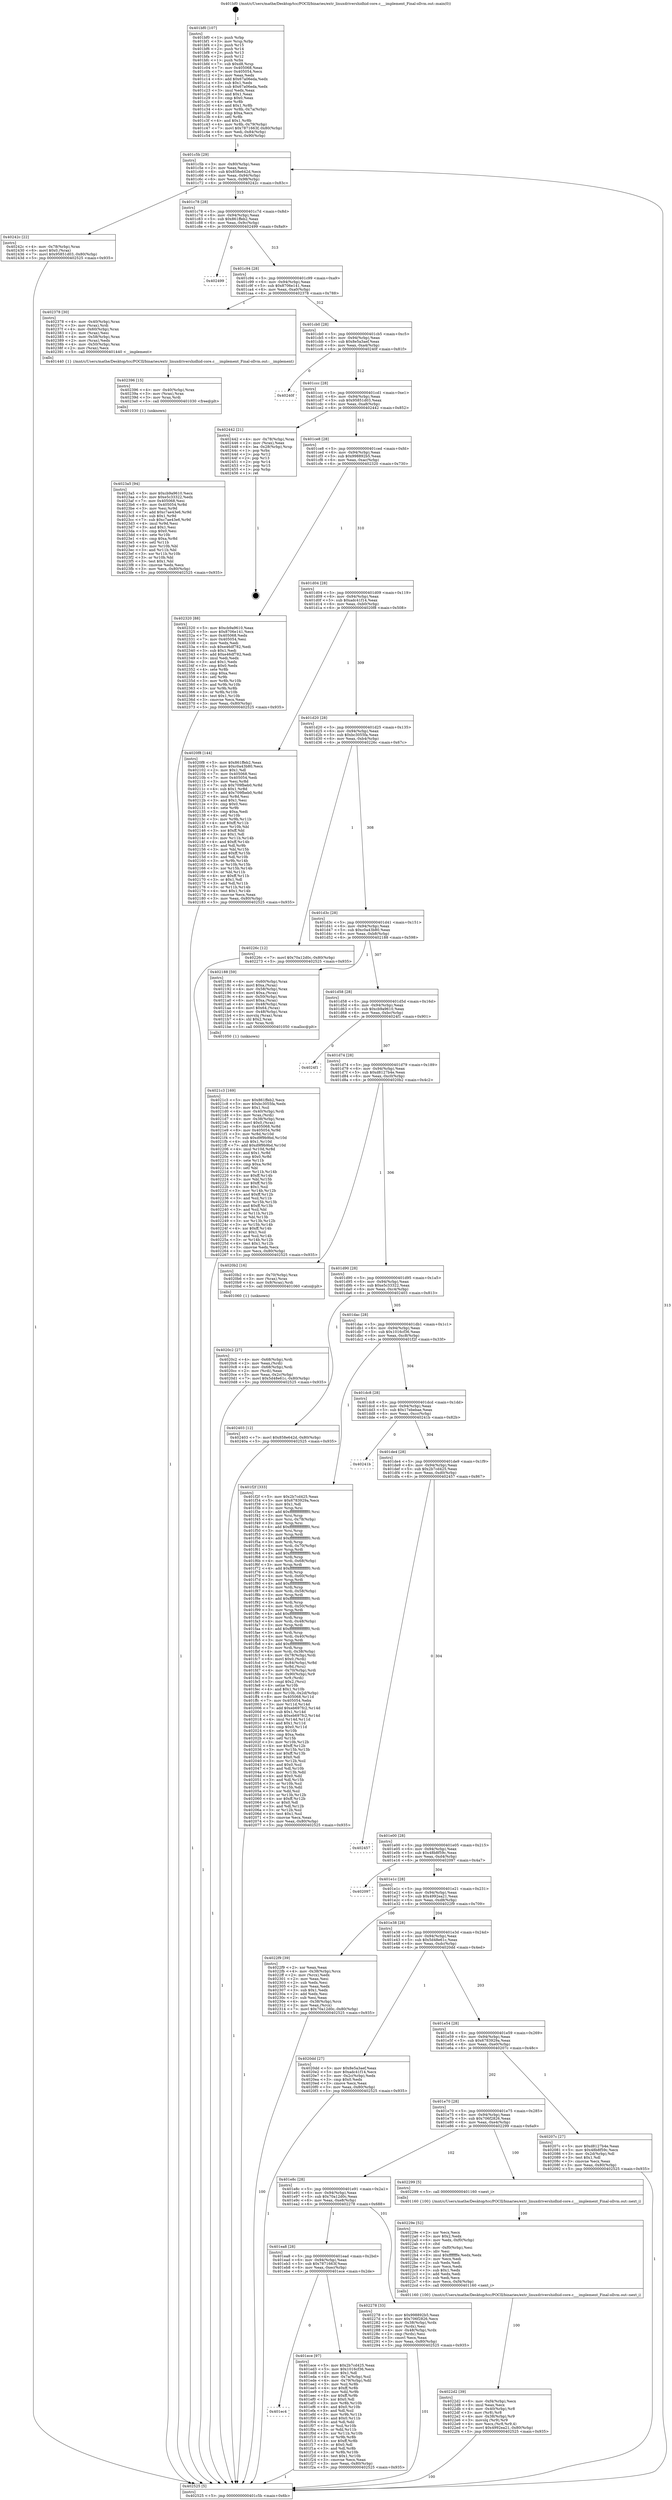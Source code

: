 digraph "0x401bf0" {
  label = "0x401bf0 (/mnt/c/Users/mathe/Desktop/tcc/POCII/binaries/extr_linuxdrivershidhid-core.c___implement_Final-ollvm.out::main(0))"
  labelloc = "t"
  node[shape=record]

  Entry [label="",width=0.3,height=0.3,shape=circle,fillcolor=black,style=filled]
  "0x401c5b" [label="{
     0x401c5b [29]\l
     | [instrs]\l
     &nbsp;&nbsp;0x401c5b \<+3\>: mov -0x80(%rbp),%eax\l
     &nbsp;&nbsp;0x401c5e \<+2\>: mov %eax,%ecx\l
     &nbsp;&nbsp;0x401c60 \<+6\>: sub $0x858e642d,%ecx\l
     &nbsp;&nbsp;0x401c66 \<+6\>: mov %eax,-0x94(%rbp)\l
     &nbsp;&nbsp;0x401c6c \<+6\>: mov %ecx,-0x98(%rbp)\l
     &nbsp;&nbsp;0x401c72 \<+6\>: je 000000000040242c \<main+0x83c\>\l
  }"]
  "0x40242c" [label="{
     0x40242c [22]\l
     | [instrs]\l
     &nbsp;&nbsp;0x40242c \<+4\>: mov -0x78(%rbp),%rax\l
     &nbsp;&nbsp;0x402430 \<+6\>: movl $0x0,(%rax)\l
     &nbsp;&nbsp;0x402436 \<+7\>: movl $0x95851d03,-0x80(%rbp)\l
     &nbsp;&nbsp;0x40243d \<+5\>: jmp 0000000000402525 \<main+0x935\>\l
  }"]
  "0x401c78" [label="{
     0x401c78 [28]\l
     | [instrs]\l
     &nbsp;&nbsp;0x401c78 \<+5\>: jmp 0000000000401c7d \<main+0x8d\>\l
     &nbsp;&nbsp;0x401c7d \<+6\>: mov -0x94(%rbp),%eax\l
     &nbsp;&nbsp;0x401c83 \<+5\>: sub $0x861ffeb2,%eax\l
     &nbsp;&nbsp;0x401c88 \<+6\>: mov %eax,-0x9c(%rbp)\l
     &nbsp;&nbsp;0x401c8e \<+6\>: je 0000000000402499 \<main+0x8a9\>\l
  }"]
  Exit [label="",width=0.3,height=0.3,shape=circle,fillcolor=black,style=filled,peripheries=2]
  "0x402499" [label="{
     0x402499\l
  }", style=dashed]
  "0x401c94" [label="{
     0x401c94 [28]\l
     | [instrs]\l
     &nbsp;&nbsp;0x401c94 \<+5\>: jmp 0000000000401c99 \<main+0xa9\>\l
     &nbsp;&nbsp;0x401c99 \<+6\>: mov -0x94(%rbp),%eax\l
     &nbsp;&nbsp;0x401c9f \<+5\>: sub $0x8706e141,%eax\l
     &nbsp;&nbsp;0x401ca4 \<+6\>: mov %eax,-0xa0(%rbp)\l
     &nbsp;&nbsp;0x401caa \<+6\>: je 0000000000402378 \<main+0x788\>\l
  }"]
  "0x4023a5" [label="{
     0x4023a5 [94]\l
     | [instrs]\l
     &nbsp;&nbsp;0x4023a5 \<+5\>: mov $0xcb9a9610,%ecx\l
     &nbsp;&nbsp;0x4023aa \<+5\>: mov $0xe5c33322,%edx\l
     &nbsp;&nbsp;0x4023af \<+7\>: mov 0x405068,%esi\l
     &nbsp;&nbsp;0x4023b6 \<+8\>: mov 0x405054,%r8d\l
     &nbsp;&nbsp;0x4023be \<+3\>: mov %esi,%r9d\l
     &nbsp;&nbsp;0x4023c1 \<+7\>: add $0xc7ae43e6,%r9d\l
     &nbsp;&nbsp;0x4023c8 \<+4\>: sub $0x1,%r9d\l
     &nbsp;&nbsp;0x4023cc \<+7\>: sub $0xc7ae43e6,%r9d\l
     &nbsp;&nbsp;0x4023d3 \<+4\>: imul %r9d,%esi\l
     &nbsp;&nbsp;0x4023d7 \<+3\>: and $0x1,%esi\l
     &nbsp;&nbsp;0x4023da \<+3\>: cmp $0x0,%esi\l
     &nbsp;&nbsp;0x4023dd \<+4\>: sete %r10b\l
     &nbsp;&nbsp;0x4023e1 \<+4\>: cmp $0xa,%r8d\l
     &nbsp;&nbsp;0x4023e5 \<+4\>: setl %r11b\l
     &nbsp;&nbsp;0x4023e9 \<+3\>: mov %r10b,%bl\l
     &nbsp;&nbsp;0x4023ec \<+3\>: and %r11b,%bl\l
     &nbsp;&nbsp;0x4023ef \<+3\>: xor %r11b,%r10b\l
     &nbsp;&nbsp;0x4023f2 \<+3\>: or %r10b,%bl\l
     &nbsp;&nbsp;0x4023f5 \<+3\>: test $0x1,%bl\l
     &nbsp;&nbsp;0x4023f8 \<+3\>: cmovne %edx,%ecx\l
     &nbsp;&nbsp;0x4023fb \<+3\>: mov %ecx,-0x80(%rbp)\l
     &nbsp;&nbsp;0x4023fe \<+5\>: jmp 0000000000402525 \<main+0x935\>\l
  }"]
  "0x402378" [label="{
     0x402378 [30]\l
     | [instrs]\l
     &nbsp;&nbsp;0x402378 \<+4\>: mov -0x40(%rbp),%rax\l
     &nbsp;&nbsp;0x40237c \<+3\>: mov (%rax),%rdi\l
     &nbsp;&nbsp;0x40237f \<+4\>: mov -0x60(%rbp),%rax\l
     &nbsp;&nbsp;0x402383 \<+2\>: mov (%rax),%esi\l
     &nbsp;&nbsp;0x402385 \<+4\>: mov -0x58(%rbp),%rax\l
     &nbsp;&nbsp;0x402389 \<+2\>: mov (%rax),%edx\l
     &nbsp;&nbsp;0x40238b \<+4\>: mov -0x50(%rbp),%rax\l
     &nbsp;&nbsp;0x40238f \<+2\>: mov (%rax),%ecx\l
     &nbsp;&nbsp;0x402391 \<+5\>: call 0000000000401440 \<__implement\>\l
     | [calls]\l
     &nbsp;&nbsp;0x401440 \{1\} (/mnt/c/Users/mathe/Desktop/tcc/POCII/binaries/extr_linuxdrivershidhid-core.c___implement_Final-ollvm.out::__implement)\l
  }"]
  "0x401cb0" [label="{
     0x401cb0 [28]\l
     | [instrs]\l
     &nbsp;&nbsp;0x401cb0 \<+5\>: jmp 0000000000401cb5 \<main+0xc5\>\l
     &nbsp;&nbsp;0x401cb5 \<+6\>: mov -0x94(%rbp),%eax\l
     &nbsp;&nbsp;0x401cbb \<+5\>: sub $0x8e5a3aef,%eax\l
     &nbsp;&nbsp;0x401cc0 \<+6\>: mov %eax,-0xa4(%rbp)\l
     &nbsp;&nbsp;0x401cc6 \<+6\>: je 000000000040240f \<main+0x81f\>\l
  }"]
  "0x402396" [label="{
     0x402396 [15]\l
     | [instrs]\l
     &nbsp;&nbsp;0x402396 \<+4\>: mov -0x40(%rbp),%rax\l
     &nbsp;&nbsp;0x40239a \<+3\>: mov (%rax),%rax\l
     &nbsp;&nbsp;0x40239d \<+3\>: mov %rax,%rdi\l
     &nbsp;&nbsp;0x4023a0 \<+5\>: call 0000000000401030 \<free@plt\>\l
     | [calls]\l
     &nbsp;&nbsp;0x401030 \{1\} (unknown)\l
  }"]
  "0x40240f" [label="{
     0x40240f\l
  }", style=dashed]
  "0x401ccc" [label="{
     0x401ccc [28]\l
     | [instrs]\l
     &nbsp;&nbsp;0x401ccc \<+5\>: jmp 0000000000401cd1 \<main+0xe1\>\l
     &nbsp;&nbsp;0x401cd1 \<+6\>: mov -0x94(%rbp),%eax\l
     &nbsp;&nbsp;0x401cd7 \<+5\>: sub $0x95851d03,%eax\l
     &nbsp;&nbsp;0x401cdc \<+6\>: mov %eax,-0xa8(%rbp)\l
     &nbsp;&nbsp;0x401ce2 \<+6\>: je 0000000000402442 \<main+0x852\>\l
  }"]
  "0x4022d2" [label="{
     0x4022d2 [39]\l
     | [instrs]\l
     &nbsp;&nbsp;0x4022d2 \<+6\>: mov -0xf4(%rbp),%ecx\l
     &nbsp;&nbsp;0x4022d8 \<+3\>: imul %eax,%ecx\l
     &nbsp;&nbsp;0x4022db \<+4\>: mov -0x40(%rbp),%r8\l
     &nbsp;&nbsp;0x4022df \<+3\>: mov (%r8),%r8\l
     &nbsp;&nbsp;0x4022e2 \<+4\>: mov -0x38(%rbp),%r9\l
     &nbsp;&nbsp;0x4022e6 \<+3\>: movslq (%r9),%r9\l
     &nbsp;&nbsp;0x4022e9 \<+4\>: mov %ecx,(%r8,%r9,4)\l
     &nbsp;&nbsp;0x4022ed \<+7\>: movl $0x4992ea21,-0x80(%rbp)\l
     &nbsp;&nbsp;0x4022f4 \<+5\>: jmp 0000000000402525 \<main+0x935\>\l
  }"]
  "0x402442" [label="{
     0x402442 [21]\l
     | [instrs]\l
     &nbsp;&nbsp;0x402442 \<+4\>: mov -0x78(%rbp),%rax\l
     &nbsp;&nbsp;0x402446 \<+2\>: mov (%rax),%eax\l
     &nbsp;&nbsp;0x402448 \<+4\>: lea -0x28(%rbp),%rsp\l
     &nbsp;&nbsp;0x40244c \<+1\>: pop %rbx\l
     &nbsp;&nbsp;0x40244d \<+2\>: pop %r12\l
     &nbsp;&nbsp;0x40244f \<+2\>: pop %r13\l
     &nbsp;&nbsp;0x402451 \<+2\>: pop %r14\l
     &nbsp;&nbsp;0x402453 \<+2\>: pop %r15\l
     &nbsp;&nbsp;0x402455 \<+1\>: pop %rbp\l
     &nbsp;&nbsp;0x402456 \<+1\>: ret\l
  }"]
  "0x401ce8" [label="{
     0x401ce8 [28]\l
     | [instrs]\l
     &nbsp;&nbsp;0x401ce8 \<+5\>: jmp 0000000000401ced \<main+0xfd\>\l
     &nbsp;&nbsp;0x401ced \<+6\>: mov -0x94(%rbp),%eax\l
     &nbsp;&nbsp;0x401cf3 \<+5\>: sub $0x998892b5,%eax\l
     &nbsp;&nbsp;0x401cf8 \<+6\>: mov %eax,-0xac(%rbp)\l
     &nbsp;&nbsp;0x401cfe \<+6\>: je 0000000000402320 \<main+0x730\>\l
  }"]
  "0x40229e" [label="{
     0x40229e [52]\l
     | [instrs]\l
     &nbsp;&nbsp;0x40229e \<+2\>: xor %ecx,%ecx\l
     &nbsp;&nbsp;0x4022a0 \<+5\>: mov $0x2,%edx\l
     &nbsp;&nbsp;0x4022a5 \<+6\>: mov %edx,-0xf0(%rbp)\l
     &nbsp;&nbsp;0x4022ab \<+1\>: cltd\l
     &nbsp;&nbsp;0x4022ac \<+6\>: mov -0xf0(%rbp),%esi\l
     &nbsp;&nbsp;0x4022b2 \<+2\>: idiv %esi\l
     &nbsp;&nbsp;0x4022b4 \<+6\>: imul $0xfffffffe,%edx,%edx\l
     &nbsp;&nbsp;0x4022ba \<+2\>: mov %ecx,%edi\l
     &nbsp;&nbsp;0x4022bc \<+2\>: sub %edx,%edi\l
     &nbsp;&nbsp;0x4022be \<+2\>: mov %ecx,%edx\l
     &nbsp;&nbsp;0x4022c0 \<+3\>: sub $0x1,%edx\l
     &nbsp;&nbsp;0x4022c3 \<+2\>: add %edx,%edi\l
     &nbsp;&nbsp;0x4022c5 \<+2\>: sub %edi,%ecx\l
     &nbsp;&nbsp;0x4022c7 \<+6\>: mov %ecx,-0xf4(%rbp)\l
     &nbsp;&nbsp;0x4022cd \<+5\>: call 0000000000401160 \<next_i\>\l
     | [calls]\l
     &nbsp;&nbsp;0x401160 \{100\} (/mnt/c/Users/mathe/Desktop/tcc/POCII/binaries/extr_linuxdrivershidhid-core.c___implement_Final-ollvm.out::next_i)\l
  }"]
  "0x402320" [label="{
     0x402320 [88]\l
     | [instrs]\l
     &nbsp;&nbsp;0x402320 \<+5\>: mov $0xcb9a9610,%eax\l
     &nbsp;&nbsp;0x402325 \<+5\>: mov $0x8706e141,%ecx\l
     &nbsp;&nbsp;0x40232a \<+7\>: mov 0x405068,%edx\l
     &nbsp;&nbsp;0x402331 \<+7\>: mov 0x405054,%esi\l
     &nbsp;&nbsp;0x402338 \<+2\>: mov %edx,%edi\l
     &nbsp;&nbsp;0x40233a \<+6\>: sub $0xe46df782,%edi\l
     &nbsp;&nbsp;0x402340 \<+3\>: sub $0x1,%edi\l
     &nbsp;&nbsp;0x402343 \<+6\>: add $0xe46df782,%edi\l
     &nbsp;&nbsp;0x402349 \<+3\>: imul %edi,%edx\l
     &nbsp;&nbsp;0x40234c \<+3\>: and $0x1,%edx\l
     &nbsp;&nbsp;0x40234f \<+3\>: cmp $0x0,%edx\l
     &nbsp;&nbsp;0x402352 \<+4\>: sete %r8b\l
     &nbsp;&nbsp;0x402356 \<+3\>: cmp $0xa,%esi\l
     &nbsp;&nbsp;0x402359 \<+4\>: setl %r9b\l
     &nbsp;&nbsp;0x40235d \<+3\>: mov %r8b,%r10b\l
     &nbsp;&nbsp;0x402360 \<+3\>: and %r9b,%r10b\l
     &nbsp;&nbsp;0x402363 \<+3\>: xor %r9b,%r8b\l
     &nbsp;&nbsp;0x402366 \<+3\>: or %r8b,%r10b\l
     &nbsp;&nbsp;0x402369 \<+4\>: test $0x1,%r10b\l
     &nbsp;&nbsp;0x40236d \<+3\>: cmovne %ecx,%eax\l
     &nbsp;&nbsp;0x402370 \<+3\>: mov %eax,-0x80(%rbp)\l
     &nbsp;&nbsp;0x402373 \<+5\>: jmp 0000000000402525 \<main+0x935\>\l
  }"]
  "0x401d04" [label="{
     0x401d04 [28]\l
     | [instrs]\l
     &nbsp;&nbsp;0x401d04 \<+5\>: jmp 0000000000401d09 \<main+0x119\>\l
     &nbsp;&nbsp;0x401d09 \<+6\>: mov -0x94(%rbp),%eax\l
     &nbsp;&nbsp;0x401d0f \<+5\>: sub $0xadc41f14,%eax\l
     &nbsp;&nbsp;0x401d14 \<+6\>: mov %eax,-0xb0(%rbp)\l
     &nbsp;&nbsp;0x401d1a \<+6\>: je 00000000004020f8 \<main+0x508\>\l
  }"]
  "0x4021c3" [label="{
     0x4021c3 [169]\l
     | [instrs]\l
     &nbsp;&nbsp;0x4021c3 \<+5\>: mov $0x861ffeb2,%ecx\l
     &nbsp;&nbsp;0x4021c8 \<+5\>: mov $0xbc3055fa,%edx\l
     &nbsp;&nbsp;0x4021cd \<+3\>: mov $0x1,%sil\l
     &nbsp;&nbsp;0x4021d0 \<+4\>: mov -0x40(%rbp),%rdi\l
     &nbsp;&nbsp;0x4021d4 \<+3\>: mov %rax,(%rdi)\l
     &nbsp;&nbsp;0x4021d7 \<+4\>: mov -0x38(%rbp),%rax\l
     &nbsp;&nbsp;0x4021db \<+6\>: movl $0x0,(%rax)\l
     &nbsp;&nbsp;0x4021e1 \<+8\>: mov 0x405068,%r8d\l
     &nbsp;&nbsp;0x4021e9 \<+8\>: mov 0x405054,%r9d\l
     &nbsp;&nbsp;0x4021f1 \<+3\>: mov %r8d,%r10d\l
     &nbsp;&nbsp;0x4021f4 \<+7\>: sub $0xd9f9b9bd,%r10d\l
     &nbsp;&nbsp;0x4021fb \<+4\>: sub $0x1,%r10d\l
     &nbsp;&nbsp;0x4021ff \<+7\>: add $0xd9f9b9bd,%r10d\l
     &nbsp;&nbsp;0x402206 \<+4\>: imul %r10d,%r8d\l
     &nbsp;&nbsp;0x40220a \<+4\>: and $0x1,%r8d\l
     &nbsp;&nbsp;0x40220e \<+4\>: cmp $0x0,%r8d\l
     &nbsp;&nbsp;0x402212 \<+4\>: sete %r11b\l
     &nbsp;&nbsp;0x402216 \<+4\>: cmp $0xa,%r9d\l
     &nbsp;&nbsp;0x40221a \<+3\>: setl %bl\l
     &nbsp;&nbsp;0x40221d \<+3\>: mov %r11b,%r14b\l
     &nbsp;&nbsp;0x402220 \<+4\>: xor $0xff,%r14b\l
     &nbsp;&nbsp;0x402224 \<+3\>: mov %bl,%r15b\l
     &nbsp;&nbsp;0x402227 \<+4\>: xor $0xff,%r15b\l
     &nbsp;&nbsp;0x40222b \<+4\>: xor $0x1,%sil\l
     &nbsp;&nbsp;0x40222f \<+3\>: mov %r14b,%r12b\l
     &nbsp;&nbsp;0x402232 \<+4\>: and $0xff,%r12b\l
     &nbsp;&nbsp;0x402236 \<+3\>: and %sil,%r11b\l
     &nbsp;&nbsp;0x402239 \<+3\>: mov %r15b,%r13b\l
     &nbsp;&nbsp;0x40223c \<+4\>: and $0xff,%r13b\l
     &nbsp;&nbsp;0x402240 \<+3\>: and %sil,%bl\l
     &nbsp;&nbsp;0x402243 \<+3\>: or %r11b,%r12b\l
     &nbsp;&nbsp;0x402246 \<+3\>: or %bl,%r13b\l
     &nbsp;&nbsp;0x402249 \<+3\>: xor %r13b,%r12b\l
     &nbsp;&nbsp;0x40224c \<+3\>: or %r15b,%r14b\l
     &nbsp;&nbsp;0x40224f \<+4\>: xor $0xff,%r14b\l
     &nbsp;&nbsp;0x402253 \<+4\>: or $0x1,%sil\l
     &nbsp;&nbsp;0x402257 \<+3\>: and %sil,%r14b\l
     &nbsp;&nbsp;0x40225a \<+3\>: or %r14b,%r12b\l
     &nbsp;&nbsp;0x40225d \<+4\>: test $0x1,%r12b\l
     &nbsp;&nbsp;0x402261 \<+3\>: cmovne %edx,%ecx\l
     &nbsp;&nbsp;0x402264 \<+3\>: mov %ecx,-0x80(%rbp)\l
     &nbsp;&nbsp;0x402267 \<+5\>: jmp 0000000000402525 \<main+0x935\>\l
  }"]
  "0x4020f8" [label="{
     0x4020f8 [144]\l
     | [instrs]\l
     &nbsp;&nbsp;0x4020f8 \<+5\>: mov $0x861ffeb2,%eax\l
     &nbsp;&nbsp;0x4020fd \<+5\>: mov $0xc0a43b80,%ecx\l
     &nbsp;&nbsp;0x402102 \<+2\>: mov $0x1,%dl\l
     &nbsp;&nbsp;0x402104 \<+7\>: mov 0x405068,%esi\l
     &nbsp;&nbsp;0x40210b \<+7\>: mov 0x405054,%edi\l
     &nbsp;&nbsp;0x402112 \<+3\>: mov %esi,%r8d\l
     &nbsp;&nbsp;0x402115 \<+7\>: sub $0x709fbeb0,%r8d\l
     &nbsp;&nbsp;0x40211c \<+4\>: sub $0x1,%r8d\l
     &nbsp;&nbsp;0x402120 \<+7\>: add $0x709fbeb0,%r8d\l
     &nbsp;&nbsp;0x402127 \<+4\>: imul %r8d,%esi\l
     &nbsp;&nbsp;0x40212b \<+3\>: and $0x1,%esi\l
     &nbsp;&nbsp;0x40212e \<+3\>: cmp $0x0,%esi\l
     &nbsp;&nbsp;0x402131 \<+4\>: sete %r9b\l
     &nbsp;&nbsp;0x402135 \<+3\>: cmp $0xa,%edi\l
     &nbsp;&nbsp;0x402138 \<+4\>: setl %r10b\l
     &nbsp;&nbsp;0x40213c \<+3\>: mov %r9b,%r11b\l
     &nbsp;&nbsp;0x40213f \<+4\>: xor $0xff,%r11b\l
     &nbsp;&nbsp;0x402143 \<+3\>: mov %r10b,%bl\l
     &nbsp;&nbsp;0x402146 \<+3\>: xor $0xff,%bl\l
     &nbsp;&nbsp;0x402149 \<+3\>: xor $0x1,%dl\l
     &nbsp;&nbsp;0x40214c \<+3\>: mov %r11b,%r14b\l
     &nbsp;&nbsp;0x40214f \<+4\>: and $0xff,%r14b\l
     &nbsp;&nbsp;0x402153 \<+3\>: and %dl,%r9b\l
     &nbsp;&nbsp;0x402156 \<+3\>: mov %bl,%r15b\l
     &nbsp;&nbsp;0x402159 \<+4\>: and $0xff,%r15b\l
     &nbsp;&nbsp;0x40215d \<+3\>: and %dl,%r10b\l
     &nbsp;&nbsp;0x402160 \<+3\>: or %r9b,%r14b\l
     &nbsp;&nbsp;0x402163 \<+3\>: or %r10b,%r15b\l
     &nbsp;&nbsp;0x402166 \<+3\>: xor %r15b,%r14b\l
     &nbsp;&nbsp;0x402169 \<+3\>: or %bl,%r11b\l
     &nbsp;&nbsp;0x40216c \<+4\>: xor $0xff,%r11b\l
     &nbsp;&nbsp;0x402170 \<+3\>: or $0x1,%dl\l
     &nbsp;&nbsp;0x402173 \<+3\>: and %dl,%r11b\l
     &nbsp;&nbsp;0x402176 \<+3\>: or %r11b,%r14b\l
     &nbsp;&nbsp;0x402179 \<+4\>: test $0x1,%r14b\l
     &nbsp;&nbsp;0x40217d \<+3\>: cmovne %ecx,%eax\l
     &nbsp;&nbsp;0x402180 \<+3\>: mov %eax,-0x80(%rbp)\l
     &nbsp;&nbsp;0x402183 \<+5\>: jmp 0000000000402525 \<main+0x935\>\l
  }"]
  "0x401d20" [label="{
     0x401d20 [28]\l
     | [instrs]\l
     &nbsp;&nbsp;0x401d20 \<+5\>: jmp 0000000000401d25 \<main+0x135\>\l
     &nbsp;&nbsp;0x401d25 \<+6\>: mov -0x94(%rbp),%eax\l
     &nbsp;&nbsp;0x401d2b \<+5\>: sub $0xbc3055fa,%eax\l
     &nbsp;&nbsp;0x401d30 \<+6\>: mov %eax,-0xb4(%rbp)\l
     &nbsp;&nbsp;0x401d36 \<+6\>: je 000000000040226c \<main+0x67c\>\l
  }"]
  "0x4020c2" [label="{
     0x4020c2 [27]\l
     | [instrs]\l
     &nbsp;&nbsp;0x4020c2 \<+4\>: mov -0x68(%rbp),%rdi\l
     &nbsp;&nbsp;0x4020c6 \<+2\>: mov %eax,(%rdi)\l
     &nbsp;&nbsp;0x4020c8 \<+4\>: mov -0x68(%rbp),%rdi\l
     &nbsp;&nbsp;0x4020cc \<+2\>: mov (%rdi),%eax\l
     &nbsp;&nbsp;0x4020ce \<+3\>: mov %eax,-0x2c(%rbp)\l
     &nbsp;&nbsp;0x4020d1 \<+7\>: movl $0x5d48e61c,-0x80(%rbp)\l
     &nbsp;&nbsp;0x4020d8 \<+5\>: jmp 0000000000402525 \<main+0x935\>\l
  }"]
  "0x40226c" [label="{
     0x40226c [12]\l
     | [instrs]\l
     &nbsp;&nbsp;0x40226c \<+7\>: movl $0x70a12d0c,-0x80(%rbp)\l
     &nbsp;&nbsp;0x402273 \<+5\>: jmp 0000000000402525 \<main+0x935\>\l
  }"]
  "0x401d3c" [label="{
     0x401d3c [28]\l
     | [instrs]\l
     &nbsp;&nbsp;0x401d3c \<+5\>: jmp 0000000000401d41 \<main+0x151\>\l
     &nbsp;&nbsp;0x401d41 \<+6\>: mov -0x94(%rbp),%eax\l
     &nbsp;&nbsp;0x401d47 \<+5\>: sub $0xc0a43b80,%eax\l
     &nbsp;&nbsp;0x401d4c \<+6\>: mov %eax,-0xb8(%rbp)\l
     &nbsp;&nbsp;0x401d52 \<+6\>: je 0000000000402188 \<main+0x598\>\l
  }"]
  "0x401bf0" [label="{
     0x401bf0 [107]\l
     | [instrs]\l
     &nbsp;&nbsp;0x401bf0 \<+1\>: push %rbp\l
     &nbsp;&nbsp;0x401bf1 \<+3\>: mov %rsp,%rbp\l
     &nbsp;&nbsp;0x401bf4 \<+2\>: push %r15\l
     &nbsp;&nbsp;0x401bf6 \<+2\>: push %r14\l
     &nbsp;&nbsp;0x401bf8 \<+2\>: push %r13\l
     &nbsp;&nbsp;0x401bfa \<+2\>: push %r12\l
     &nbsp;&nbsp;0x401bfc \<+1\>: push %rbx\l
     &nbsp;&nbsp;0x401bfd \<+7\>: sub $0xd8,%rsp\l
     &nbsp;&nbsp;0x401c04 \<+7\>: mov 0x405068,%eax\l
     &nbsp;&nbsp;0x401c0b \<+7\>: mov 0x405054,%ecx\l
     &nbsp;&nbsp;0x401c12 \<+2\>: mov %eax,%edx\l
     &nbsp;&nbsp;0x401c14 \<+6\>: add $0x67a06eda,%edx\l
     &nbsp;&nbsp;0x401c1a \<+3\>: sub $0x1,%edx\l
     &nbsp;&nbsp;0x401c1d \<+6\>: sub $0x67a06eda,%edx\l
     &nbsp;&nbsp;0x401c23 \<+3\>: imul %edx,%eax\l
     &nbsp;&nbsp;0x401c26 \<+3\>: and $0x1,%eax\l
     &nbsp;&nbsp;0x401c29 \<+3\>: cmp $0x0,%eax\l
     &nbsp;&nbsp;0x401c2c \<+4\>: sete %r8b\l
     &nbsp;&nbsp;0x401c30 \<+4\>: and $0x1,%r8b\l
     &nbsp;&nbsp;0x401c34 \<+4\>: mov %r8b,-0x7a(%rbp)\l
     &nbsp;&nbsp;0x401c38 \<+3\>: cmp $0xa,%ecx\l
     &nbsp;&nbsp;0x401c3b \<+4\>: setl %r8b\l
     &nbsp;&nbsp;0x401c3f \<+4\>: and $0x1,%r8b\l
     &nbsp;&nbsp;0x401c43 \<+4\>: mov %r8b,-0x79(%rbp)\l
     &nbsp;&nbsp;0x401c47 \<+7\>: movl $0x7871663f,-0x80(%rbp)\l
     &nbsp;&nbsp;0x401c4e \<+6\>: mov %edi,-0x84(%rbp)\l
     &nbsp;&nbsp;0x401c54 \<+7\>: mov %rsi,-0x90(%rbp)\l
  }"]
  "0x402188" [label="{
     0x402188 [59]\l
     | [instrs]\l
     &nbsp;&nbsp;0x402188 \<+4\>: mov -0x60(%rbp),%rax\l
     &nbsp;&nbsp;0x40218c \<+6\>: movl $0xa,(%rax)\l
     &nbsp;&nbsp;0x402192 \<+4\>: mov -0x58(%rbp),%rax\l
     &nbsp;&nbsp;0x402196 \<+6\>: movl $0xa,(%rax)\l
     &nbsp;&nbsp;0x40219c \<+4\>: mov -0x50(%rbp),%rax\l
     &nbsp;&nbsp;0x4021a0 \<+6\>: movl $0xa,(%rax)\l
     &nbsp;&nbsp;0x4021a6 \<+4\>: mov -0x48(%rbp),%rax\l
     &nbsp;&nbsp;0x4021aa \<+6\>: movl $0x64,(%rax)\l
     &nbsp;&nbsp;0x4021b0 \<+4\>: mov -0x48(%rbp),%rax\l
     &nbsp;&nbsp;0x4021b4 \<+3\>: movslq (%rax),%rax\l
     &nbsp;&nbsp;0x4021b7 \<+4\>: shl $0x2,%rax\l
     &nbsp;&nbsp;0x4021bb \<+3\>: mov %rax,%rdi\l
     &nbsp;&nbsp;0x4021be \<+5\>: call 0000000000401050 \<malloc@plt\>\l
     | [calls]\l
     &nbsp;&nbsp;0x401050 \{1\} (unknown)\l
  }"]
  "0x401d58" [label="{
     0x401d58 [28]\l
     | [instrs]\l
     &nbsp;&nbsp;0x401d58 \<+5\>: jmp 0000000000401d5d \<main+0x16d\>\l
     &nbsp;&nbsp;0x401d5d \<+6\>: mov -0x94(%rbp),%eax\l
     &nbsp;&nbsp;0x401d63 \<+5\>: sub $0xcb9a9610,%eax\l
     &nbsp;&nbsp;0x401d68 \<+6\>: mov %eax,-0xbc(%rbp)\l
     &nbsp;&nbsp;0x401d6e \<+6\>: je 00000000004024f1 \<main+0x901\>\l
  }"]
  "0x402525" [label="{
     0x402525 [5]\l
     | [instrs]\l
     &nbsp;&nbsp;0x402525 \<+5\>: jmp 0000000000401c5b \<main+0x6b\>\l
  }"]
  "0x4024f1" [label="{
     0x4024f1\l
  }", style=dashed]
  "0x401d74" [label="{
     0x401d74 [28]\l
     | [instrs]\l
     &nbsp;&nbsp;0x401d74 \<+5\>: jmp 0000000000401d79 \<main+0x189\>\l
     &nbsp;&nbsp;0x401d79 \<+6\>: mov -0x94(%rbp),%eax\l
     &nbsp;&nbsp;0x401d7f \<+5\>: sub $0xd8127b4e,%eax\l
     &nbsp;&nbsp;0x401d84 \<+6\>: mov %eax,-0xc0(%rbp)\l
     &nbsp;&nbsp;0x401d8a \<+6\>: je 00000000004020b2 \<main+0x4c2\>\l
  }"]
  "0x401ec4" [label="{
     0x401ec4\l
  }", style=dashed]
  "0x4020b2" [label="{
     0x4020b2 [16]\l
     | [instrs]\l
     &nbsp;&nbsp;0x4020b2 \<+4\>: mov -0x70(%rbp),%rax\l
     &nbsp;&nbsp;0x4020b6 \<+3\>: mov (%rax),%rax\l
     &nbsp;&nbsp;0x4020b9 \<+4\>: mov 0x8(%rax),%rdi\l
     &nbsp;&nbsp;0x4020bd \<+5\>: call 0000000000401060 \<atoi@plt\>\l
     | [calls]\l
     &nbsp;&nbsp;0x401060 \{1\} (unknown)\l
  }"]
  "0x401d90" [label="{
     0x401d90 [28]\l
     | [instrs]\l
     &nbsp;&nbsp;0x401d90 \<+5\>: jmp 0000000000401d95 \<main+0x1a5\>\l
     &nbsp;&nbsp;0x401d95 \<+6\>: mov -0x94(%rbp),%eax\l
     &nbsp;&nbsp;0x401d9b \<+5\>: sub $0xe5c33322,%eax\l
     &nbsp;&nbsp;0x401da0 \<+6\>: mov %eax,-0xc4(%rbp)\l
     &nbsp;&nbsp;0x401da6 \<+6\>: je 0000000000402403 \<main+0x813\>\l
  }"]
  "0x401ece" [label="{
     0x401ece [97]\l
     | [instrs]\l
     &nbsp;&nbsp;0x401ece \<+5\>: mov $0x2b7cd425,%eax\l
     &nbsp;&nbsp;0x401ed3 \<+5\>: mov $0x1016cf36,%ecx\l
     &nbsp;&nbsp;0x401ed8 \<+2\>: mov $0x1,%dl\l
     &nbsp;&nbsp;0x401eda \<+4\>: mov -0x7a(%rbp),%sil\l
     &nbsp;&nbsp;0x401ede \<+4\>: mov -0x79(%rbp),%dil\l
     &nbsp;&nbsp;0x401ee2 \<+3\>: mov %sil,%r8b\l
     &nbsp;&nbsp;0x401ee5 \<+4\>: xor $0xff,%r8b\l
     &nbsp;&nbsp;0x401ee9 \<+3\>: mov %dil,%r9b\l
     &nbsp;&nbsp;0x401eec \<+4\>: xor $0xff,%r9b\l
     &nbsp;&nbsp;0x401ef0 \<+3\>: xor $0x0,%dl\l
     &nbsp;&nbsp;0x401ef3 \<+3\>: mov %r8b,%r10b\l
     &nbsp;&nbsp;0x401ef6 \<+4\>: and $0x0,%r10b\l
     &nbsp;&nbsp;0x401efa \<+3\>: and %dl,%sil\l
     &nbsp;&nbsp;0x401efd \<+3\>: mov %r9b,%r11b\l
     &nbsp;&nbsp;0x401f00 \<+4\>: and $0x0,%r11b\l
     &nbsp;&nbsp;0x401f04 \<+3\>: and %dl,%dil\l
     &nbsp;&nbsp;0x401f07 \<+3\>: or %sil,%r10b\l
     &nbsp;&nbsp;0x401f0a \<+3\>: or %dil,%r11b\l
     &nbsp;&nbsp;0x401f0d \<+3\>: xor %r11b,%r10b\l
     &nbsp;&nbsp;0x401f10 \<+3\>: or %r9b,%r8b\l
     &nbsp;&nbsp;0x401f13 \<+4\>: xor $0xff,%r8b\l
     &nbsp;&nbsp;0x401f17 \<+3\>: or $0x0,%dl\l
     &nbsp;&nbsp;0x401f1a \<+3\>: and %dl,%r8b\l
     &nbsp;&nbsp;0x401f1d \<+3\>: or %r8b,%r10b\l
     &nbsp;&nbsp;0x401f20 \<+4\>: test $0x1,%r10b\l
     &nbsp;&nbsp;0x401f24 \<+3\>: cmovne %ecx,%eax\l
     &nbsp;&nbsp;0x401f27 \<+3\>: mov %eax,-0x80(%rbp)\l
     &nbsp;&nbsp;0x401f2a \<+5\>: jmp 0000000000402525 \<main+0x935\>\l
  }"]
  "0x402403" [label="{
     0x402403 [12]\l
     | [instrs]\l
     &nbsp;&nbsp;0x402403 \<+7\>: movl $0x858e642d,-0x80(%rbp)\l
     &nbsp;&nbsp;0x40240a \<+5\>: jmp 0000000000402525 \<main+0x935\>\l
  }"]
  "0x401dac" [label="{
     0x401dac [28]\l
     | [instrs]\l
     &nbsp;&nbsp;0x401dac \<+5\>: jmp 0000000000401db1 \<main+0x1c1\>\l
     &nbsp;&nbsp;0x401db1 \<+6\>: mov -0x94(%rbp),%eax\l
     &nbsp;&nbsp;0x401db7 \<+5\>: sub $0x1016cf36,%eax\l
     &nbsp;&nbsp;0x401dbc \<+6\>: mov %eax,-0xc8(%rbp)\l
     &nbsp;&nbsp;0x401dc2 \<+6\>: je 0000000000401f2f \<main+0x33f\>\l
  }"]
  "0x401ea8" [label="{
     0x401ea8 [28]\l
     | [instrs]\l
     &nbsp;&nbsp;0x401ea8 \<+5\>: jmp 0000000000401ead \<main+0x2bd\>\l
     &nbsp;&nbsp;0x401ead \<+6\>: mov -0x94(%rbp),%eax\l
     &nbsp;&nbsp;0x401eb3 \<+5\>: sub $0x7871663f,%eax\l
     &nbsp;&nbsp;0x401eb8 \<+6\>: mov %eax,-0xec(%rbp)\l
     &nbsp;&nbsp;0x401ebe \<+6\>: je 0000000000401ece \<main+0x2de\>\l
  }"]
  "0x401f2f" [label="{
     0x401f2f [333]\l
     | [instrs]\l
     &nbsp;&nbsp;0x401f2f \<+5\>: mov $0x2b7cd425,%eax\l
     &nbsp;&nbsp;0x401f34 \<+5\>: mov $0x6783929a,%ecx\l
     &nbsp;&nbsp;0x401f39 \<+2\>: mov $0x1,%dl\l
     &nbsp;&nbsp;0x401f3b \<+3\>: mov %rsp,%rsi\l
     &nbsp;&nbsp;0x401f3e \<+4\>: add $0xfffffffffffffff0,%rsi\l
     &nbsp;&nbsp;0x401f42 \<+3\>: mov %rsi,%rsp\l
     &nbsp;&nbsp;0x401f45 \<+4\>: mov %rsi,-0x78(%rbp)\l
     &nbsp;&nbsp;0x401f49 \<+3\>: mov %rsp,%rsi\l
     &nbsp;&nbsp;0x401f4c \<+4\>: add $0xfffffffffffffff0,%rsi\l
     &nbsp;&nbsp;0x401f50 \<+3\>: mov %rsi,%rsp\l
     &nbsp;&nbsp;0x401f53 \<+3\>: mov %rsp,%rdi\l
     &nbsp;&nbsp;0x401f56 \<+4\>: add $0xfffffffffffffff0,%rdi\l
     &nbsp;&nbsp;0x401f5a \<+3\>: mov %rdi,%rsp\l
     &nbsp;&nbsp;0x401f5d \<+4\>: mov %rdi,-0x70(%rbp)\l
     &nbsp;&nbsp;0x401f61 \<+3\>: mov %rsp,%rdi\l
     &nbsp;&nbsp;0x401f64 \<+4\>: add $0xfffffffffffffff0,%rdi\l
     &nbsp;&nbsp;0x401f68 \<+3\>: mov %rdi,%rsp\l
     &nbsp;&nbsp;0x401f6b \<+4\>: mov %rdi,-0x68(%rbp)\l
     &nbsp;&nbsp;0x401f6f \<+3\>: mov %rsp,%rdi\l
     &nbsp;&nbsp;0x401f72 \<+4\>: add $0xfffffffffffffff0,%rdi\l
     &nbsp;&nbsp;0x401f76 \<+3\>: mov %rdi,%rsp\l
     &nbsp;&nbsp;0x401f79 \<+4\>: mov %rdi,-0x60(%rbp)\l
     &nbsp;&nbsp;0x401f7d \<+3\>: mov %rsp,%rdi\l
     &nbsp;&nbsp;0x401f80 \<+4\>: add $0xfffffffffffffff0,%rdi\l
     &nbsp;&nbsp;0x401f84 \<+3\>: mov %rdi,%rsp\l
     &nbsp;&nbsp;0x401f87 \<+4\>: mov %rdi,-0x58(%rbp)\l
     &nbsp;&nbsp;0x401f8b \<+3\>: mov %rsp,%rdi\l
     &nbsp;&nbsp;0x401f8e \<+4\>: add $0xfffffffffffffff0,%rdi\l
     &nbsp;&nbsp;0x401f92 \<+3\>: mov %rdi,%rsp\l
     &nbsp;&nbsp;0x401f95 \<+4\>: mov %rdi,-0x50(%rbp)\l
     &nbsp;&nbsp;0x401f99 \<+3\>: mov %rsp,%rdi\l
     &nbsp;&nbsp;0x401f9c \<+4\>: add $0xfffffffffffffff0,%rdi\l
     &nbsp;&nbsp;0x401fa0 \<+3\>: mov %rdi,%rsp\l
     &nbsp;&nbsp;0x401fa3 \<+4\>: mov %rdi,-0x48(%rbp)\l
     &nbsp;&nbsp;0x401fa7 \<+3\>: mov %rsp,%rdi\l
     &nbsp;&nbsp;0x401faa \<+4\>: add $0xfffffffffffffff0,%rdi\l
     &nbsp;&nbsp;0x401fae \<+3\>: mov %rdi,%rsp\l
     &nbsp;&nbsp;0x401fb1 \<+4\>: mov %rdi,-0x40(%rbp)\l
     &nbsp;&nbsp;0x401fb5 \<+3\>: mov %rsp,%rdi\l
     &nbsp;&nbsp;0x401fb8 \<+4\>: add $0xfffffffffffffff0,%rdi\l
     &nbsp;&nbsp;0x401fbc \<+3\>: mov %rdi,%rsp\l
     &nbsp;&nbsp;0x401fbf \<+4\>: mov %rdi,-0x38(%rbp)\l
     &nbsp;&nbsp;0x401fc3 \<+4\>: mov -0x78(%rbp),%rdi\l
     &nbsp;&nbsp;0x401fc7 \<+6\>: movl $0x0,(%rdi)\l
     &nbsp;&nbsp;0x401fcd \<+7\>: mov -0x84(%rbp),%r8d\l
     &nbsp;&nbsp;0x401fd4 \<+3\>: mov %r8d,(%rsi)\l
     &nbsp;&nbsp;0x401fd7 \<+4\>: mov -0x70(%rbp),%rdi\l
     &nbsp;&nbsp;0x401fdb \<+7\>: mov -0x90(%rbp),%r9\l
     &nbsp;&nbsp;0x401fe2 \<+3\>: mov %r9,(%rdi)\l
     &nbsp;&nbsp;0x401fe5 \<+3\>: cmpl $0x2,(%rsi)\l
     &nbsp;&nbsp;0x401fe8 \<+4\>: setne %r10b\l
     &nbsp;&nbsp;0x401fec \<+4\>: and $0x1,%r10b\l
     &nbsp;&nbsp;0x401ff0 \<+4\>: mov %r10b,-0x2d(%rbp)\l
     &nbsp;&nbsp;0x401ff4 \<+8\>: mov 0x405068,%r11d\l
     &nbsp;&nbsp;0x401ffc \<+7\>: mov 0x405054,%ebx\l
     &nbsp;&nbsp;0x402003 \<+3\>: mov %r11d,%r14d\l
     &nbsp;&nbsp;0x402006 \<+7\>: add $0xeb697fc2,%r14d\l
     &nbsp;&nbsp;0x40200d \<+4\>: sub $0x1,%r14d\l
     &nbsp;&nbsp;0x402011 \<+7\>: sub $0xeb697fc2,%r14d\l
     &nbsp;&nbsp;0x402018 \<+4\>: imul %r14d,%r11d\l
     &nbsp;&nbsp;0x40201c \<+4\>: and $0x1,%r11d\l
     &nbsp;&nbsp;0x402020 \<+4\>: cmp $0x0,%r11d\l
     &nbsp;&nbsp;0x402024 \<+4\>: sete %r10b\l
     &nbsp;&nbsp;0x402028 \<+3\>: cmp $0xa,%ebx\l
     &nbsp;&nbsp;0x40202b \<+4\>: setl %r15b\l
     &nbsp;&nbsp;0x40202f \<+3\>: mov %r10b,%r12b\l
     &nbsp;&nbsp;0x402032 \<+4\>: xor $0xff,%r12b\l
     &nbsp;&nbsp;0x402036 \<+3\>: mov %r15b,%r13b\l
     &nbsp;&nbsp;0x402039 \<+4\>: xor $0xff,%r13b\l
     &nbsp;&nbsp;0x40203d \<+3\>: xor $0x0,%dl\l
     &nbsp;&nbsp;0x402040 \<+3\>: mov %r12b,%sil\l
     &nbsp;&nbsp;0x402043 \<+4\>: and $0x0,%sil\l
     &nbsp;&nbsp;0x402047 \<+3\>: and %dl,%r10b\l
     &nbsp;&nbsp;0x40204a \<+3\>: mov %r13b,%dil\l
     &nbsp;&nbsp;0x40204d \<+4\>: and $0x0,%dil\l
     &nbsp;&nbsp;0x402051 \<+3\>: and %dl,%r15b\l
     &nbsp;&nbsp;0x402054 \<+3\>: or %r10b,%sil\l
     &nbsp;&nbsp;0x402057 \<+3\>: or %r15b,%dil\l
     &nbsp;&nbsp;0x40205a \<+3\>: xor %dil,%sil\l
     &nbsp;&nbsp;0x40205d \<+3\>: or %r13b,%r12b\l
     &nbsp;&nbsp;0x402060 \<+4\>: xor $0xff,%r12b\l
     &nbsp;&nbsp;0x402064 \<+3\>: or $0x0,%dl\l
     &nbsp;&nbsp;0x402067 \<+3\>: and %dl,%r12b\l
     &nbsp;&nbsp;0x40206a \<+3\>: or %r12b,%sil\l
     &nbsp;&nbsp;0x40206d \<+4\>: test $0x1,%sil\l
     &nbsp;&nbsp;0x402071 \<+3\>: cmovne %ecx,%eax\l
     &nbsp;&nbsp;0x402074 \<+3\>: mov %eax,-0x80(%rbp)\l
     &nbsp;&nbsp;0x402077 \<+5\>: jmp 0000000000402525 \<main+0x935\>\l
  }"]
  "0x401dc8" [label="{
     0x401dc8 [28]\l
     | [instrs]\l
     &nbsp;&nbsp;0x401dc8 \<+5\>: jmp 0000000000401dcd \<main+0x1dd\>\l
     &nbsp;&nbsp;0x401dcd \<+6\>: mov -0x94(%rbp),%eax\l
     &nbsp;&nbsp;0x401dd3 \<+5\>: sub $0x17ebebae,%eax\l
     &nbsp;&nbsp;0x401dd8 \<+6\>: mov %eax,-0xcc(%rbp)\l
     &nbsp;&nbsp;0x401dde \<+6\>: je 000000000040241b \<main+0x82b\>\l
  }"]
  "0x402278" [label="{
     0x402278 [33]\l
     | [instrs]\l
     &nbsp;&nbsp;0x402278 \<+5\>: mov $0x998892b5,%eax\l
     &nbsp;&nbsp;0x40227d \<+5\>: mov $0x706f2826,%ecx\l
     &nbsp;&nbsp;0x402282 \<+4\>: mov -0x38(%rbp),%rdx\l
     &nbsp;&nbsp;0x402286 \<+2\>: mov (%rdx),%esi\l
     &nbsp;&nbsp;0x402288 \<+4\>: mov -0x48(%rbp),%rdx\l
     &nbsp;&nbsp;0x40228c \<+2\>: cmp (%rdx),%esi\l
     &nbsp;&nbsp;0x40228e \<+3\>: cmovl %ecx,%eax\l
     &nbsp;&nbsp;0x402291 \<+3\>: mov %eax,-0x80(%rbp)\l
     &nbsp;&nbsp;0x402294 \<+5\>: jmp 0000000000402525 \<main+0x935\>\l
  }"]
  "0x40241b" [label="{
     0x40241b\l
  }", style=dashed]
  "0x401de4" [label="{
     0x401de4 [28]\l
     | [instrs]\l
     &nbsp;&nbsp;0x401de4 \<+5\>: jmp 0000000000401de9 \<main+0x1f9\>\l
     &nbsp;&nbsp;0x401de9 \<+6\>: mov -0x94(%rbp),%eax\l
     &nbsp;&nbsp;0x401def \<+5\>: sub $0x2b7cd425,%eax\l
     &nbsp;&nbsp;0x401df4 \<+6\>: mov %eax,-0xd0(%rbp)\l
     &nbsp;&nbsp;0x401dfa \<+6\>: je 0000000000402457 \<main+0x867\>\l
  }"]
  "0x401e8c" [label="{
     0x401e8c [28]\l
     | [instrs]\l
     &nbsp;&nbsp;0x401e8c \<+5\>: jmp 0000000000401e91 \<main+0x2a1\>\l
     &nbsp;&nbsp;0x401e91 \<+6\>: mov -0x94(%rbp),%eax\l
     &nbsp;&nbsp;0x401e97 \<+5\>: sub $0x70a12d0c,%eax\l
     &nbsp;&nbsp;0x401e9c \<+6\>: mov %eax,-0xe8(%rbp)\l
     &nbsp;&nbsp;0x401ea2 \<+6\>: je 0000000000402278 \<main+0x688\>\l
  }"]
  "0x402457" [label="{
     0x402457\l
  }", style=dashed]
  "0x401e00" [label="{
     0x401e00 [28]\l
     | [instrs]\l
     &nbsp;&nbsp;0x401e00 \<+5\>: jmp 0000000000401e05 \<main+0x215\>\l
     &nbsp;&nbsp;0x401e05 \<+6\>: mov -0x94(%rbp),%eax\l
     &nbsp;&nbsp;0x401e0b \<+5\>: sub $0x48b8f59c,%eax\l
     &nbsp;&nbsp;0x401e10 \<+6\>: mov %eax,-0xd4(%rbp)\l
     &nbsp;&nbsp;0x401e16 \<+6\>: je 0000000000402097 \<main+0x4a7\>\l
  }"]
  "0x402299" [label="{
     0x402299 [5]\l
     | [instrs]\l
     &nbsp;&nbsp;0x402299 \<+5\>: call 0000000000401160 \<next_i\>\l
     | [calls]\l
     &nbsp;&nbsp;0x401160 \{100\} (/mnt/c/Users/mathe/Desktop/tcc/POCII/binaries/extr_linuxdrivershidhid-core.c___implement_Final-ollvm.out::next_i)\l
  }"]
  "0x402097" [label="{
     0x402097\l
  }", style=dashed]
  "0x401e1c" [label="{
     0x401e1c [28]\l
     | [instrs]\l
     &nbsp;&nbsp;0x401e1c \<+5\>: jmp 0000000000401e21 \<main+0x231\>\l
     &nbsp;&nbsp;0x401e21 \<+6\>: mov -0x94(%rbp),%eax\l
     &nbsp;&nbsp;0x401e27 \<+5\>: sub $0x4992ea21,%eax\l
     &nbsp;&nbsp;0x401e2c \<+6\>: mov %eax,-0xd8(%rbp)\l
     &nbsp;&nbsp;0x401e32 \<+6\>: je 00000000004022f9 \<main+0x709\>\l
  }"]
  "0x401e70" [label="{
     0x401e70 [28]\l
     | [instrs]\l
     &nbsp;&nbsp;0x401e70 \<+5\>: jmp 0000000000401e75 \<main+0x285\>\l
     &nbsp;&nbsp;0x401e75 \<+6\>: mov -0x94(%rbp),%eax\l
     &nbsp;&nbsp;0x401e7b \<+5\>: sub $0x706f2826,%eax\l
     &nbsp;&nbsp;0x401e80 \<+6\>: mov %eax,-0xe4(%rbp)\l
     &nbsp;&nbsp;0x401e86 \<+6\>: je 0000000000402299 \<main+0x6a9\>\l
  }"]
  "0x4022f9" [label="{
     0x4022f9 [39]\l
     | [instrs]\l
     &nbsp;&nbsp;0x4022f9 \<+2\>: xor %eax,%eax\l
     &nbsp;&nbsp;0x4022fb \<+4\>: mov -0x38(%rbp),%rcx\l
     &nbsp;&nbsp;0x4022ff \<+2\>: mov (%rcx),%edx\l
     &nbsp;&nbsp;0x402301 \<+2\>: mov %eax,%esi\l
     &nbsp;&nbsp;0x402303 \<+2\>: sub %edx,%esi\l
     &nbsp;&nbsp;0x402305 \<+2\>: mov %eax,%edx\l
     &nbsp;&nbsp;0x402307 \<+3\>: sub $0x1,%edx\l
     &nbsp;&nbsp;0x40230a \<+2\>: add %edx,%esi\l
     &nbsp;&nbsp;0x40230c \<+2\>: sub %esi,%eax\l
     &nbsp;&nbsp;0x40230e \<+4\>: mov -0x38(%rbp),%rcx\l
     &nbsp;&nbsp;0x402312 \<+2\>: mov %eax,(%rcx)\l
     &nbsp;&nbsp;0x402314 \<+7\>: movl $0x70a12d0c,-0x80(%rbp)\l
     &nbsp;&nbsp;0x40231b \<+5\>: jmp 0000000000402525 \<main+0x935\>\l
  }"]
  "0x401e38" [label="{
     0x401e38 [28]\l
     | [instrs]\l
     &nbsp;&nbsp;0x401e38 \<+5\>: jmp 0000000000401e3d \<main+0x24d\>\l
     &nbsp;&nbsp;0x401e3d \<+6\>: mov -0x94(%rbp),%eax\l
     &nbsp;&nbsp;0x401e43 \<+5\>: sub $0x5d48e61c,%eax\l
     &nbsp;&nbsp;0x401e48 \<+6\>: mov %eax,-0xdc(%rbp)\l
     &nbsp;&nbsp;0x401e4e \<+6\>: je 00000000004020dd \<main+0x4ed\>\l
  }"]
  "0x40207c" [label="{
     0x40207c [27]\l
     | [instrs]\l
     &nbsp;&nbsp;0x40207c \<+5\>: mov $0xd8127b4e,%eax\l
     &nbsp;&nbsp;0x402081 \<+5\>: mov $0x48b8f59c,%ecx\l
     &nbsp;&nbsp;0x402086 \<+3\>: mov -0x2d(%rbp),%dl\l
     &nbsp;&nbsp;0x402089 \<+3\>: test $0x1,%dl\l
     &nbsp;&nbsp;0x40208c \<+3\>: cmovne %ecx,%eax\l
     &nbsp;&nbsp;0x40208f \<+3\>: mov %eax,-0x80(%rbp)\l
     &nbsp;&nbsp;0x402092 \<+5\>: jmp 0000000000402525 \<main+0x935\>\l
  }"]
  "0x4020dd" [label="{
     0x4020dd [27]\l
     | [instrs]\l
     &nbsp;&nbsp;0x4020dd \<+5\>: mov $0x8e5a3aef,%eax\l
     &nbsp;&nbsp;0x4020e2 \<+5\>: mov $0xadc41f14,%ecx\l
     &nbsp;&nbsp;0x4020e7 \<+3\>: mov -0x2c(%rbp),%edx\l
     &nbsp;&nbsp;0x4020ea \<+3\>: cmp $0x0,%edx\l
     &nbsp;&nbsp;0x4020ed \<+3\>: cmove %ecx,%eax\l
     &nbsp;&nbsp;0x4020f0 \<+3\>: mov %eax,-0x80(%rbp)\l
     &nbsp;&nbsp;0x4020f3 \<+5\>: jmp 0000000000402525 \<main+0x935\>\l
  }"]
  "0x401e54" [label="{
     0x401e54 [28]\l
     | [instrs]\l
     &nbsp;&nbsp;0x401e54 \<+5\>: jmp 0000000000401e59 \<main+0x269\>\l
     &nbsp;&nbsp;0x401e59 \<+6\>: mov -0x94(%rbp),%eax\l
     &nbsp;&nbsp;0x401e5f \<+5\>: sub $0x6783929a,%eax\l
     &nbsp;&nbsp;0x401e64 \<+6\>: mov %eax,-0xe0(%rbp)\l
     &nbsp;&nbsp;0x401e6a \<+6\>: je 000000000040207c \<main+0x48c\>\l
  }"]
  Entry -> "0x401bf0" [label=" 1"]
  "0x401c5b" -> "0x40242c" [label=" 1"]
  "0x401c5b" -> "0x401c78" [label=" 313"]
  "0x402442" -> Exit [label=" 1"]
  "0x401c78" -> "0x402499" [label=" 0"]
  "0x401c78" -> "0x401c94" [label=" 313"]
  "0x40242c" -> "0x402525" [label=" 1"]
  "0x401c94" -> "0x402378" [label=" 1"]
  "0x401c94" -> "0x401cb0" [label=" 312"]
  "0x402403" -> "0x402525" [label=" 1"]
  "0x401cb0" -> "0x40240f" [label=" 0"]
  "0x401cb0" -> "0x401ccc" [label=" 312"]
  "0x4023a5" -> "0x402525" [label=" 1"]
  "0x401ccc" -> "0x402442" [label=" 1"]
  "0x401ccc" -> "0x401ce8" [label=" 311"]
  "0x402396" -> "0x4023a5" [label=" 1"]
  "0x401ce8" -> "0x402320" [label=" 1"]
  "0x401ce8" -> "0x401d04" [label=" 310"]
  "0x402378" -> "0x402396" [label=" 1"]
  "0x401d04" -> "0x4020f8" [label=" 1"]
  "0x401d04" -> "0x401d20" [label=" 309"]
  "0x402320" -> "0x402525" [label=" 1"]
  "0x401d20" -> "0x40226c" [label=" 1"]
  "0x401d20" -> "0x401d3c" [label=" 308"]
  "0x4022f9" -> "0x402525" [label=" 100"]
  "0x401d3c" -> "0x402188" [label=" 1"]
  "0x401d3c" -> "0x401d58" [label=" 307"]
  "0x40229e" -> "0x4022d2" [label=" 100"]
  "0x401d58" -> "0x4024f1" [label=" 0"]
  "0x401d58" -> "0x401d74" [label=" 307"]
  "0x402299" -> "0x40229e" [label=" 100"]
  "0x401d74" -> "0x4020b2" [label=" 1"]
  "0x401d74" -> "0x401d90" [label=" 306"]
  "0x402278" -> "0x402525" [label=" 101"]
  "0x401d90" -> "0x402403" [label=" 1"]
  "0x401d90" -> "0x401dac" [label=" 305"]
  "0x40226c" -> "0x402525" [label=" 1"]
  "0x401dac" -> "0x401f2f" [label=" 1"]
  "0x401dac" -> "0x401dc8" [label=" 304"]
  "0x402188" -> "0x4021c3" [label=" 1"]
  "0x401dc8" -> "0x40241b" [label=" 0"]
  "0x401dc8" -> "0x401de4" [label=" 304"]
  "0x4020f8" -> "0x402525" [label=" 1"]
  "0x401de4" -> "0x402457" [label=" 0"]
  "0x401de4" -> "0x401e00" [label=" 304"]
  "0x4020c2" -> "0x402525" [label=" 1"]
  "0x401e00" -> "0x402097" [label=" 0"]
  "0x401e00" -> "0x401e1c" [label=" 304"]
  "0x4020b2" -> "0x4020c2" [label=" 1"]
  "0x401e1c" -> "0x4022f9" [label=" 100"]
  "0x401e1c" -> "0x401e38" [label=" 204"]
  "0x401f2f" -> "0x402525" [label=" 1"]
  "0x401e38" -> "0x4020dd" [label=" 1"]
  "0x401e38" -> "0x401e54" [label=" 203"]
  "0x4022d2" -> "0x402525" [label=" 100"]
  "0x401e54" -> "0x40207c" [label=" 1"]
  "0x401e54" -> "0x401e70" [label=" 202"]
  "0x40207c" -> "0x402525" [label=" 1"]
  "0x401e70" -> "0x402299" [label=" 100"]
  "0x401e70" -> "0x401e8c" [label=" 102"]
  "0x4020dd" -> "0x402525" [label=" 1"]
  "0x401e8c" -> "0x402278" [label=" 101"]
  "0x401e8c" -> "0x401ea8" [label=" 1"]
  "0x4021c3" -> "0x402525" [label=" 1"]
  "0x401ea8" -> "0x401ece" [label=" 1"]
  "0x401ea8" -> "0x401ec4" [label=" 0"]
  "0x401ece" -> "0x402525" [label=" 1"]
  "0x401bf0" -> "0x401c5b" [label=" 1"]
  "0x402525" -> "0x401c5b" [label=" 313"]
}
